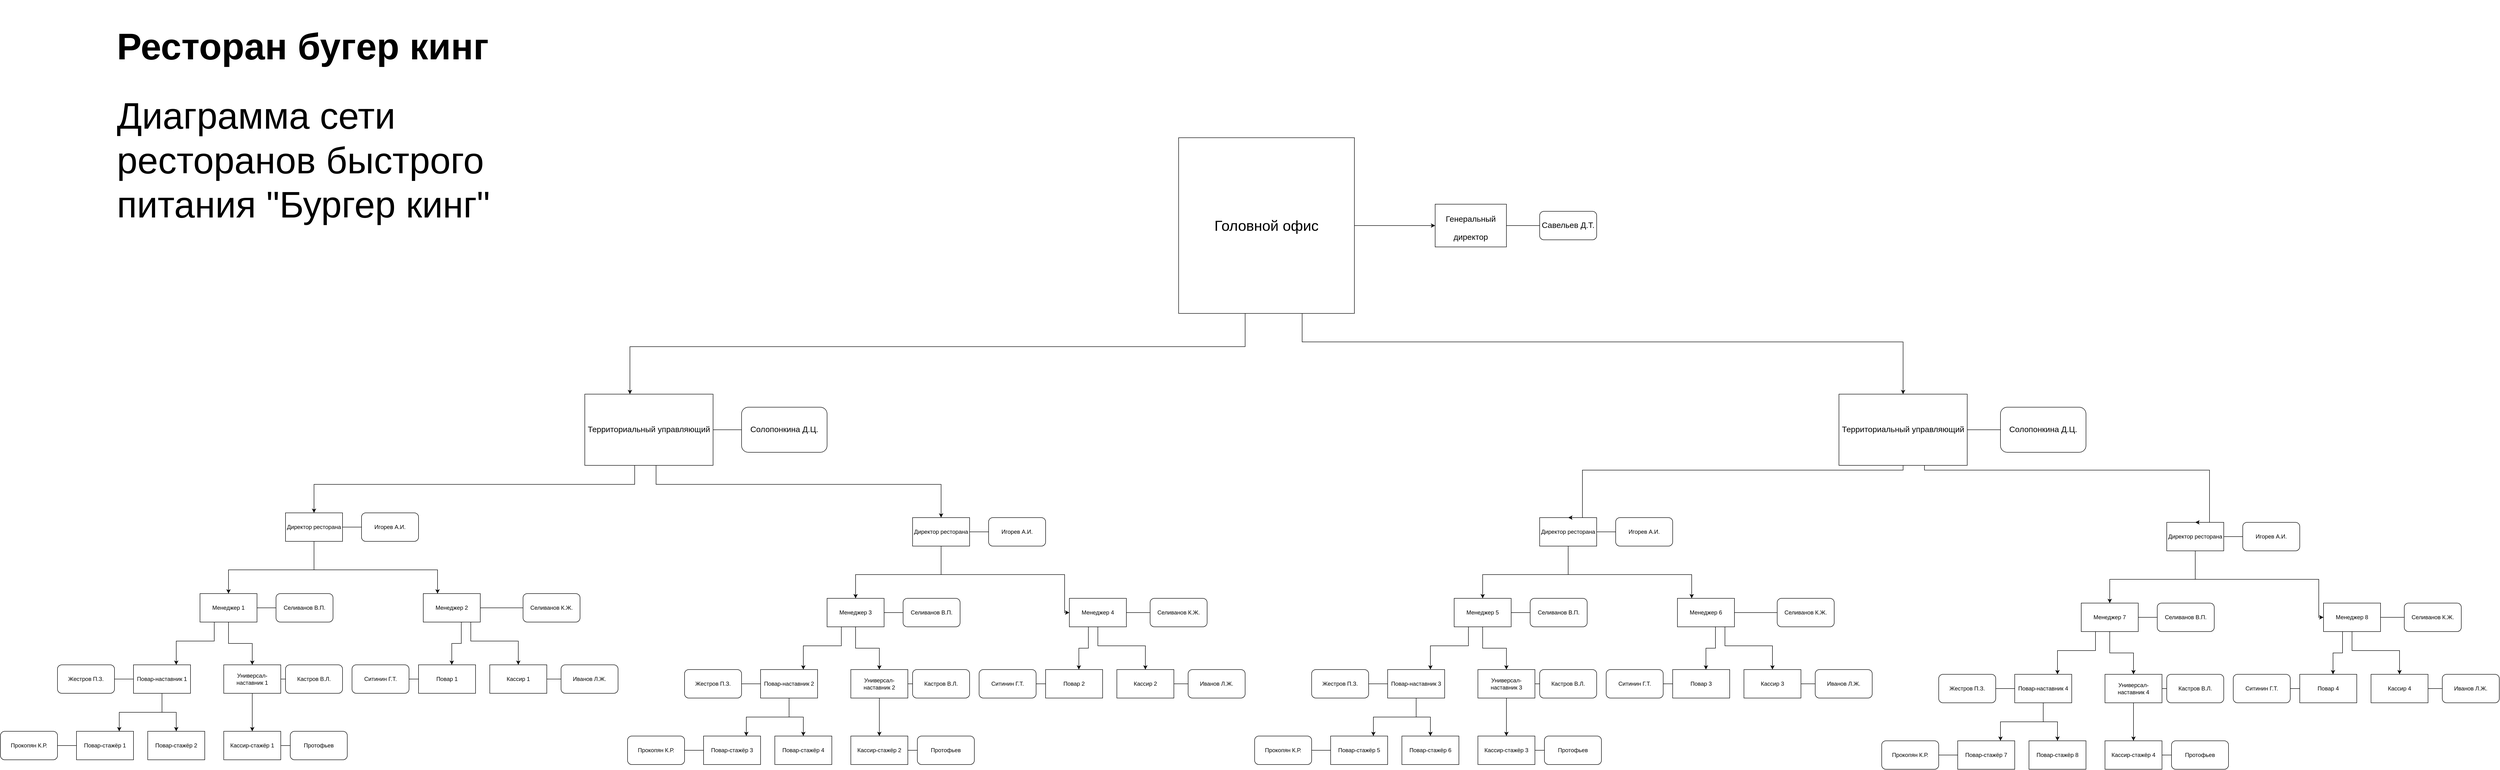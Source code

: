 <mxfile version="16.5.6" type="github">
  <diagram id="F4dxIzOf5Go_hWlhYlSE" name="Page-1">
    <mxGraphModel dx="5101" dy="3346" grid="1" gridSize="10" guides="1" tooltips="1" connect="1" arrows="1" fold="1" page="1" pageScale="1" pageWidth="827" pageHeight="1169" math="0" shadow="0">
      <root>
        <mxCell id="0" />
        <mxCell id="1" parent="0" />
        <mxCell id="lmHkhgjNpgNXsXYPBzXR-8" style="edgeStyle=orthogonalEdgeStyle;rounded=0;orthogonalLoop=1;jettySize=auto;html=1;" edge="1" parent="1" source="lmHkhgjNpgNXsXYPBzXR-1" target="lmHkhgjNpgNXsXYPBzXR-4">
          <mxGeometry relative="1" as="geometry">
            <Array as="points">
              <mxPoint x="510" y="370" />
              <mxPoint x="770" y="370" />
            </Array>
          </mxGeometry>
        </mxCell>
        <mxCell id="lmHkhgjNpgNXsXYPBzXR-9" style="edgeStyle=orthogonalEdgeStyle;rounded=0;orthogonalLoop=1;jettySize=auto;html=1;" edge="1" parent="1" source="lmHkhgjNpgNXsXYPBzXR-1" target="lmHkhgjNpgNXsXYPBzXR-3">
          <mxGeometry relative="1" as="geometry">
            <Array as="points">
              <mxPoint x="510" y="370" />
              <mxPoint x="330" y="370" />
            </Array>
          </mxGeometry>
        </mxCell>
        <mxCell id="lmHkhgjNpgNXsXYPBzXR-1" value="Директор ресторана" style="rounded=0;whiteSpace=wrap;html=1;" vertex="1" parent="1">
          <mxGeometry x="450" y="250" width="120" height="60" as="geometry" />
        </mxCell>
        <mxCell id="lmHkhgjNpgNXsXYPBzXR-20" style="edgeStyle=orthogonalEdgeStyle;rounded=0;orthogonalLoop=1;jettySize=auto;html=1;" edge="1" parent="1" source="lmHkhgjNpgNXsXYPBzXR-3" target="lmHkhgjNpgNXsXYPBzXR-12">
          <mxGeometry relative="1" as="geometry">
            <Array as="points">
              <mxPoint x="300" y="520" />
              <mxPoint x="220" y="520" />
            </Array>
          </mxGeometry>
        </mxCell>
        <mxCell id="lmHkhgjNpgNXsXYPBzXR-21" style="edgeStyle=orthogonalEdgeStyle;rounded=0;orthogonalLoop=1;jettySize=auto;html=1;" edge="1" parent="1" source="lmHkhgjNpgNXsXYPBzXR-3" target="lmHkhgjNpgNXsXYPBzXR-14">
          <mxGeometry relative="1" as="geometry" />
        </mxCell>
        <mxCell id="lmHkhgjNpgNXsXYPBzXR-3" value="Менеджер 1" style="rounded=0;whiteSpace=wrap;html=1;" vertex="1" parent="1">
          <mxGeometry x="270" y="420" width="120" height="60" as="geometry" />
        </mxCell>
        <mxCell id="lmHkhgjNpgNXsXYPBzXR-22" style="edgeStyle=orthogonalEdgeStyle;rounded=0;orthogonalLoop=1;jettySize=auto;html=1;" edge="1" parent="1" source="lmHkhgjNpgNXsXYPBzXR-4">
          <mxGeometry relative="1" as="geometry">
            <mxPoint x="800" y="570" as="targetPoint" />
            <Array as="points">
              <mxPoint x="820" y="525" />
              <mxPoint x="800" y="525" />
            </Array>
          </mxGeometry>
        </mxCell>
        <mxCell id="lmHkhgjNpgNXsXYPBzXR-23" style="edgeStyle=orthogonalEdgeStyle;rounded=0;orthogonalLoop=1;jettySize=auto;html=1;" edge="1" parent="1" source="lmHkhgjNpgNXsXYPBzXR-4" target="lmHkhgjNpgNXsXYPBzXR-16">
          <mxGeometry relative="1" as="geometry">
            <Array as="points">
              <mxPoint x="840" y="450" />
              <mxPoint x="840" y="520" />
              <mxPoint x="940" y="520" />
            </Array>
          </mxGeometry>
        </mxCell>
        <mxCell id="lmHkhgjNpgNXsXYPBzXR-4" value="Менеджер 2" style="rounded=0;whiteSpace=wrap;html=1;" vertex="1" parent="1">
          <mxGeometry x="740" y="420" width="120" height="60" as="geometry" />
        </mxCell>
        <mxCell id="lmHkhgjNpgNXsXYPBzXR-24" style="edgeStyle=orthogonalEdgeStyle;rounded=0;orthogonalLoop=1;jettySize=auto;html=1;" edge="1" parent="1" target="lmHkhgjNpgNXsXYPBzXR-17">
          <mxGeometry relative="1" as="geometry">
            <mxPoint x="840.067" y="500" as="sourcePoint" />
          </mxGeometry>
        </mxCell>
        <mxCell id="lmHkhgjNpgNXsXYPBzXR-25" style="edgeStyle=orthogonalEdgeStyle;rounded=0;orthogonalLoop=1;jettySize=auto;html=1;exitX=1.008;exitY=0.883;exitDx=0;exitDy=0;exitPerimeter=0;" edge="1" parent="1" target="lmHkhgjNpgNXsXYPBzXR-18">
          <mxGeometry relative="1" as="geometry">
            <mxPoint x="900.96" y="492.98" as="sourcePoint" />
          </mxGeometry>
        </mxCell>
        <mxCell id="lmHkhgjNpgNXsXYPBzXR-66" style="edgeStyle=orthogonalEdgeStyle;rounded=0;orthogonalLoop=1;jettySize=auto;html=1;" edge="1" parent="1" source="lmHkhgjNpgNXsXYPBzXR-12" target="lmHkhgjNpgNXsXYPBzXR-65">
          <mxGeometry relative="1" as="geometry" />
        </mxCell>
        <mxCell id="lmHkhgjNpgNXsXYPBzXR-67" style="edgeStyle=orthogonalEdgeStyle;rounded=0;orthogonalLoop=1;jettySize=auto;html=1;entryX=0.75;entryY=0;entryDx=0;entryDy=0;" edge="1" parent="1" source="lmHkhgjNpgNXsXYPBzXR-12" target="lmHkhgjNpgNXsXYPBzXR-64">
          <mxGeometry relative="1" as="geometry" />
        </mxCell>
        <mxCell id="lmHkhgjNpgNXsXYPBzXR-12" value="Повар-наставник 1" style="rounded=0;whiteSpace=wrap;html=1;" vertex="1" parent="1">
          <mxGeometry x="130" y="570" width="120" height="60" as="geometry" />
        </mxCell>
        <mxCell id="lmHkhgjNpgNXsXYPBzXR-13" value="&lt;h1 style=&quot;font-size: 78px&quot;&gt;&lt;font style=&quot;font-size: 78px&quot;&gt;Ресторан бугер кинг&lt;/font&gt;&lt;/h1&gt;&lt;h1 style=&quot;font-size: 78px&quot;&gt;&lt;span style=&quot;font-weight: 400&quot;&gt;&lt;font style=&quot;font-size: 78px&quot;&gt;Диаграмма сети ресторанов быстрого питания &quot;Бургер кинг&quot;&lt;/font&gt;&lt;/span&gt;&lt;/h1&gt;" style="text;html=1;strokeColor=none;fillColor=none;spacing=5;spacingTop=-20;whiteSpace=wrap;overflow=hidden;rounded=0;" vertex="1" parent="1">
          <mxGeometry x="90" y="-820" width="1010" height="530" as="geometry" />
        </mxCell>
        <mxCell id="lmHkhgjNpgNXsXYPBzXR-69" style="edgeStyle=orthogonalEdgeStyle;rounded=0;orthogonalLoop=1;jettySize=auto;html=1;entryX=0.5;entryY=0;entryDx=0;entryDy=0;" edge="1" parent="1" source="lmHkhgjNpgNXsXYPBzXR-14" target="lmHkhgjNpgNXsXYPBzXR-68">
          <mxGeometry relative="1" as="geometry" />
        </mxCell>
        <mxCell id="lmHkhgjNpgNXsXYPBzXR-14" value="Универсал-наставник 1" style="rounded=0;whiteSpace=wrap;html=1;" vertex="1" parent="1">
          <mxGeometry x="320" y="570" width="120" height="60" as="geometry" />
        </mxCell>
        <mxCell id="lmHkhgjNpgNXsXYPBzXR-15" value="Повар 1" style="rounded=0;whiteSpace=wrap;html=1;" vertex="1" parent="1">
          <mxGeometry x="730" y="570" width="120" height="60" as="geometry" />
        </mxCell>
        <mxCell id="lmHkhgjNpgNXsXYPBzXR-16" value="Кассир 1" style="rounded=0;whiteSpace=wrap;html=1;" vertex="1" parent="1">
          <mxGeometry x="880" y="570" width="120" height="60" as="geometry" />
        </mxCell>
        <mxCell id="lmHkhgjNpgNXsXYPBzXR-71" style="edgeStyle=orthogonalEdgeStyle;rounded=0;orthogonalLoop=1;jettySize=auto;html=1;entryX=0.5;entryY=0;entryDx=0;entryDy=0;" edge="1" parent="1" target="lmHkhgjNpgNXsXYPBzXR-70">
          <mxGeometry relative="1" as="geometry">
            <mxPoint x="880" y="650" as="sourcePoint" />
          </mxGeometry>
        </mxCell>
        <mxCell id="lmHkhgjNpgNXsXYPBzXR-73" style="edgeStyle=orthogonalEdgeStyle;rounded=0;orthogonalLoop=1;jettySize=auto;html=1;entryX=0.5;entryY=0;entryDx=0;entryDy=0;" edge="1" parent="1" target="lmHkhgjNpgNXsXYPBzXR-72">
          <mxGeometry relative="1" as="geometry">
            <mxPoint x="1030" y="650" as="sourcePoint" />
          </mxGeometry>
        </mxCell>
        <mxCell id="lmHkhgjNpgNXsXYPBzXR-64" value="Повар-стажёр 1" style="rounded=0;whiteSpace=wrap;html=1;" vertex="1" parent="1">
          <mxGeometry x="10" y="710" width="120" height="60" as="geometry" />
        </mxCell>
        <mxCell id="lmHkhgjNpgNXsXYPBzXR-65" value="Повар-стажёр 2" style="rounded=0;whiteSpace=wrap;html=1;" vertex="1" parent="1">
          <mxGeometry x="160" y="710" width="120" height="60" as="geometry" />
        </mxCell>
        <mxCell id="lmHkhgjNpgNXsXYPBzXR-68" value="Кассир-стажёр 1" style="rounded=0;whiteSpace=wrap;html=1;" vertex="1" parent="1">
          <mxGeometry x="320" y="710" width="120" height="60" as="geometry" />
        </mxCell>
        <mxCell id="lmHkhgjNpgNXsXYPBzXR-74" value="Селиванов В.П." style="rounded=1;whiteSpace=wrap;html=1;" vertex="1" parent="1">
          <mxGeometry x="430" y="420" width="120" height="60" as="geometry" />
        </mxCell>
        <mxCell id="lmHkhgjNpgNXsXYPBzXR-75" value="" style="endArrow=none;html=1;rounded=0;entryX=0;entryY=0.5;entryDx=0;entryDy=0;exitX=1;exitY=0.5;exitDx=0;exitDy=0;" edge="1" parent="1" source="lmHkhgjNpgNXsXYPBzXR-3" target="lmHkhgjNpgNXsXYPBzXR-74">
          <mxGeometry width="50" height="50" relative="1" as="geometry">
            <mxPoint x="490" y="470" as="sourcePoint" />
            <mxPoint x="540" y="420" as="targetPoint" />
          </mxGeometry>
        </mxCell>
        <mxCell id="lmHkhgjNpgNXsXYPBzXR-76" value="Игорев А.И." style="rounded=1;whiteSpace=wrap;html=1;" vertex="1" parent="1">
          <mxGeometry x="610" y="250" width="120" height="60" as="geometry" />
        </mxCell>
        <mxCell id="lmHkhgjNpgNXsXYPBzXR-77" value="" style="endArrow=none;html=1;rounded=0;entryX=0;entryY=0.5;entryDx=0;entryDy=0;exitX=1;exitY=0.5;exitDx=0;exitDy=0;" edge="1" parent="1" source="lmHkhgjNpgNXsXYPBzXR-79" target="lmHkhgjNpgNXsXYPBzXR-12">
          <mxGeometry width="50" height="50" relative="1" as="geometry">
            <mxPoint x="70" y="640" as="sourcePoint" />
            <mxPoint x="120" y="610" as="targetPoint" />
          </mxGeometry>
        </mxCell>
        <mxCell id="lmHkhgjNpgNXsXYPBzXR-78" value="" style="endArrow=none;html=1;rounded=0;entryX=0;entryY=0.5;entryDx=0;entryDy=0;exitX=1;exitY=0.5;exitDx=0;exitDy=0;" edge="1" parent="1" source="lmHkhgjNpgNXsXYPBzXR-1" target="lmHkhgjNpgNXsXYPBzXR-76">
          <mxGeometry width="50" height="50" relative="1" as="geometry">
            <mxPoint x="700" y="375" as="sourcePoint" />
            <mxPoint x="750" y="325" as="targetPoint" />
          </mxGeometry>
        </mxCell>
        <mxCell id="lmHkhgjNpgNXsXYPBzXR-79" value="Жестров П.З." style="rounded=1;whiteSpace=wrap;html=1;" vertex="1" parent="1">
          <mxGeometry x="-30" y="570" width="120" height="60" as="geometry" />
        </mxCell>
        <mxCell id="lmHkhgjNpgNXsXYPBzXR-80" value="Прокопян К.Р." style="rounded=1;whiteSpace=wrap;html=1;" vertex="1" parent="1">
          <mxGeometry x="-150" y="710" width="120" height="60" as="geometry" />
        </mxCell>
        <mxCell id="lmHkhgjNpgNXsXYPBzXR-82" value="" style="endArrow=none;html=1;rounded=0;entryX=0;entryY=0.5;entryDx=0;entryDy=0;exitX=1;exitY=0.5;exitDx=0;exitDy=0;" edge="1" parent="1" source="lmHkhgjNpgNXsXYPBzXR-80" target="lmHkhgjNpgNXsXYPBzXR-64">
          <mxGeometry width="50" height="50" relative="1" as="geometry">
            <mxPoint x="-30" y="760" as="sourcePoint" />
            <mxPoint x="20" y="710" as="targetPoint" />
          </mxGeometry>
        </mxCell>
        <mxCell id="lmHkhgjNpgNXsXYPBzXR-83" value="Селиванов К.Ж." style="rounded=1;whiteSpace=wrap;html=1;" vertex="1" parent="1">
          <mxGeometry x="950" y="420" width="120" height="60" as="geometry" />
        </mxCell>
        <mxCell id="lmHkhgjNpgNXsXYPBzXR-87" value="Кастров В.Л." style="rounded=1;whiteSpace=wrap;html=1;" vertex="1" parent="1">
          <mxGeometry x="450" y="570" width="120" height="60" as="geometry" />
        </mxCell>
        <mxCell id="lmHkhgjNpgNXsXYPBzXR-88" value="" style="endArrow=none;html=1;rounded=0;entryX=0;entryY=0.5;entryDx=0;entryDy=0;exitX=1;exitY=0.5;exitDx=0;exitDy=0;" edge="1" parent="1" source="lmHkhgjNpgNXsXYPBzXR-14" target="lmHkhgjNpgNXsXYPBzXR-87">
          <mxGeometry width="50" height="50" relative="1" as="geometry">
            <mxPoint x="410" y="680" as="sourcePoint" />
            <mxPoint x="460" y="630" as="targetPoint" />
          </mxGeometry>
        </mxCell>
        <mxCell id="lmHkhgjNpgNXsXYPBzXR-90" value="Протофьев" style="rounded=1;whiteSpace=wrap;html=1;" vertex="1" parent="1">
          <mxGeometry x="460" y="710" width="120" height="60" as="geometry" />
        </mxCell>
        <mxCell id="lmHkhgjNpgNXsXYPBzXR-91" value="" style="endArrow=none;html=1;rounded=0;exitX=1;exitY=0.5;exitDx=0;exitDy=0;" edge="1" parent="1" source="lmHkhgjNpgNXsXYPBzXR-68">
          <mxGeometry width="50" height="50" relative="1" as="geometry">
            <mxPoint x="423" y="770" as="sourcePoint" />
            <mxPoint x="460" y="740" as="targetPoint" />
          </mxGeometry>
        </mxCell>
        <mxCell id="lmHkhgjNpgNXsXYPBzXR-92" value="Иванов Л.Ж." style="rounded=1;whiteSpace=wrap;html=1;" vertex="1" parent="1">
          <mxGeometry x="1030" y="570" width="120" height="60" as="geometry" />
        </mxCell>
        <mxCell id="lmHkhgjNpgNXsXYPBzXR-93" value="" style="endArrow=none;html=1;rounded=0;entryX=0;entryY=0.5;entryDx=0;entryDy=0;exitX=1;exitY=0.5;exitDx=0;exitDy=0;" edge="1" parent="1" source="lmHkhgjNpgNXsXYPBzXR-16">
          <mxGeometry width="50" height="50" relative="1" as="geometry">
            <mxPoint x="980" y="640" as="sourcePoint" />
            <mxPoint x="1030" y="600" as="targetPoint" />
          </mxGeometry>
        </mxCell>
        <mxCell id="lmHkhgjNpgNXsXYPBzXR-94" value="Ситинин Г.Т." style="rounded=1;whiteSpace=wrap;html=1;" vertex="1" parent="1">
          <mxGeometry x="590" y="570" width="120" height="60" as="geometry" />
        </mxCell>
        <mxCell id="lmHkhgjNpgNXsXYPBzXR-95" value="" style="endArrow=none;html=1;rounded=0;entryX=0;entryY=0.5;entryDx=0;entryDy=0;exitX=1;exitY=0.5;exitDx=0;exitDy=0;" edge="1" parent="1" source="lmHkhgjNpgNXsXYPBzXR-94" target="lmHkhgjNpgNXsXYPBzXR-15">
          <mxGeometry width="50" height="50" relative="1" as="geometry">
            <mxPoint x="680" y="640" as="sourcePoint" />
            <mxPoint x="730" y="590" as="targetPoint" />
          </mxGeometry>
        </mxCell>
        <mxCell id="lmHkhgjNpgNXsXYPBzXR-96" value="" style="endArrow=none;html=1;rounded=0;entryX=0;entryY=0.5;entryDx=0;entryDy=0;exitX=1;exitY=0.5;exitDx=0;exitDy=0;" edge="1" parent="1" source="lmHkhgjNpgNXsXYPBzXR-4" target="lmHkhgjNpgNXsXYPBzXR-83">
          <mxGeometry width="50" height="50" relative="1" as="geometry">
            <mxPoint x="900" y="490" as="sourcePoint" />
            <mxPoint x="950" y="440" as="targetPoint" />
          </mxGeometry>
        </mxCell>
        <mxCell id="lmHkhgjNpgNXsXYPBzXR-97" style="edgeStyle=orthogonalEdgeStyle;rounded=0;orthogonalLoop=1;jettySize=auto;html=1;" edge="1" parent="1" source="lmHkhgjNpgNXsXYPBzXR-99" target="lmHkhgjNpgNXsXYPBzXR-105">
          <mxGeometry relative="1" as="geometry">
            <Array as="points">
              <mxPoint x="1830" y="380" />
              <mxPoint x="2090" y="380" />
            </Array>
          </mxGeometry>
        </mxCell>
        <mxCell id="lmHkhgjNpgNXsXYPBzXR-98" style="edgeStyle=orthogonalEdgeStyle;rounded=0;orthogonalLoop=1;jettySize=auto;html=1;" edge="1" parent="1" source="lmHkhgjNpgNXsXYPBzXR-99" target="lmHkhgjNpgNXsXYPBzXR-102">
          <mxGeometry relative="1" as="geometry">
            <Array as="points">
              <mxPoint x="1830" y="380" />
              <mxPoint x="1650" y="380" />
            </Array>
          </mxGeometry>
        </mxCell>
        <mxCell id="lmHkhgjNpgNXsXYPBzXR-99" value="Директор ресторана" style="rounded=0;whiteSpace=wrap;html=1;" vertex="1" parent="1">
          <mxGeometry x="1770" y="260" width="120" height="60" as="geometry" />
        </mxCell>
        <mxCell id="lmHkhgjNpgNXsXYPBzXR-100" style="edgeStyle=orthogonalEdgeStyle;rounded=0;orthogonalLoop=1;jettySize=auto;html=1;" edge="1" parent="1" source="lmHkhgjNpgNXsXYPBzXR-102" target="lmHkhgjNpgNXsXYPBzXR-108">
          <mxGeometry relative="1" as="geometry">
            <Array as="points">
              <mxPoint x="1620" y="530" />
              <mxPoint x="1540" y="530" />
            </Array>
          </mxGeometry>
        </mxCell>
        <mxCell id="lmHkhgjNpgNXsXYPBzXR-101" style="edgeStyle=orthogonalEdgeStyle;rounded=0;orthogonalLoop=1;jettySize=auto;html=1;" edge="1" parent="1" source="lmHkhgjNpgNXsXYPBzXR-102" target="lmHkhgjNpgNXsXYPBzXR-110">
          <mxGeometry relative="1" as="geometry" />
        </mxCell>
        <mxCell id="lmHkhgjNpgNXsXYPBzXR-102" value="Менеджер 3" style="rounded=0;whiteSpace=wrap;html=1;" vertex="1" parent="1">
          <mxGeometry x="1590" y="430" width="120" height="60" as="geometry" />
        </mxCell>
        <mxCell id="lmHkhgjNpgNXsXYPBzXR-103" style="edgeStyle=orthogonalEdgeStyle;rounded=0;orthogonalLoop=1;jettySize=auto;html=1;" edge="1" parent="1" source="lmHkhgjNpgNXsXYPBzXR-105">
          <mxGeometry relative="1" as="geometry">
            <mxPoint x="2120" y="580" as="targetPoint" />
            <Array as="points">
              <mxPoint x="2140" y="535" />
              <mxPoint x="2120" y="535" />
            </Array>
          </mxGeometry>
        </mxCell>
        <mxCell id="lmHkhgjNpgNXsXYPBzXR-104" style="edgeStyle=orthogonalEdgeStyle;rounded=0;orthogonalLoop=1;jettySize=auto;html=1;" edge="1" parent="1" source="lmHkhgjNpgNXsXYPBzXR-105" target="lmHkhgjNpgNXsXYPBzXR-112">
          <mxGeometry relative="1" as="geometry">
            <Array as="points">
              <mxPoint x="2160" y="460" />
              <mxPoint x="2160" y="530" />
              <mxPoint x="2260" y="530" />
            </Array>
          </mxGeometry>
        </mxCell>
        <mxCell id="lmHkhgjNpgNXsXYPBzXR-105" value="Менеджер 4" style="rounded=0;whiteSpace=wrap;html=1;" vertex="1" parent="1">
          <mxGeometry x="2100" y="430" width="120" height="60" as="geometry" />
        </mxCell>
        <mxCell id="lmHkhgjNpgNXsXYPBzXR-106" style="edgeStyle=orthogonalEdgeStyle;rounded=0;orthogonalLoop=1;jettySize=auto;html=1;" edge="1" parent="1" source="lmHkhgjNpgNXsXYPBzXR-108" target="lmHkhgjNpgNXsXYPBzXR-114">
          <mxGeometry relative="1" as="geometry" />
        </mxCell>
        <mxCell id="lmHkhgjNpgNXsXYPBzXR-107" style="edgeStyle=orthogonalEdgeStyle;rounded=0;orthogonalLoop=1;jettySize=auto;html=1;entryX=0.75;entryY=0;entryDx=0;entryDy=0;" edge="1" parent="1" source="lmHkhgjNpgNXsXYPBzXR-108" target="lmHkhgjNpgNXsXYPBzXR-113">
          <mxGeometry relative="1" as="geometry" />
        </mxCell>
        <mxCell id="lmHkhgjNpgNXsXYPBzXR-108" value="Повар-наставник 2" style="rounded=0;whiteSpace=wrap;html=1;" vertex="1" parent="1">
          <mxGeometry x="1450" y="580" width="120" height="60" as="geometry" />
        </mxCell>
        <mxCell id="lmHkhgjNpgNXsXYPBzXR-109" style="edgeStyle=orthogonalEdgeStyle;rounded=0;orthogonalLoop=1;jettySize=auto;html=1;entryX=0.5;entryY=0;entryDx=0;entryDy=0;" edge="1" parent="1" source="lmHkhgjNpgNXsXYPBzXR-110" target="lmHkhgjNpgNXsXYPBzXR-115">
          <mxGeometry relative="1" as="geometry" />
        </mxCell>
        <mxCell id="lmHkhgjNpgNXsXYPBzXR-110" value="Универсал-наставник 2" style="rounded=0;whiteSpace=wrap;html=1;" vertex="1" parent="1">
          <mxGeometry x="1640" y="580" width="120" height="60" as="geometry" />
        </mxCell>
        <mxCell id="lmHkhgjNpgNXsXYPBzXR-111" value="Повар 2" style="rounded=0;whiteSpace=wrap;html=1;" vertex="1" parent="1">
          <mxGeometry x="2050" y="580" width="120" height="60" as="geometry" />
        </mxCell>
        <mxCell id="lmHkhgjNpgNXsXYPBzXR-112" value="Кассир 2" style="rounded=0;whiteSpace=wrap;html=1;" vertex="1" parent="1">
          <mxGeometry x="2200" y="580" width="120" height="60" as="geometry" />
        </mxCell>
        <mxCell id="lmHkhgjNpgNXsXYPBzXR-113" value="Повар-стажёр 3" style="rounded=0;whiteSpace=wrap;html=1;" vertex="1" parent="1">
          <mxGeometry x="1330" y="720" width="120" height="60" as="geometry" />
        </mxCell>
        <mxCell id="lmHkhgjNpgNXsXYPBzXR-114" value="Повар-стажёр 4" style="rounded=0;whiteSpace=wrap;html=1;" vertex="1" parent="1">
          <mxGeometry x="1480" y="720" width="120" height="60" as="geometry" />
        </mxCell>
        <mxCell id="lmHkhgjNpgNXsXYPBzXR-115" value="Кассир-стажёр 2" style="rounded=0;whiteSpace=wrap;html=1;" vertex="1" parent="1">
          <mxGeometry x="1640" y="720" width="120" height="60" as="geometry" />
        </mxCell>
        <mxCell id="lmHkhgjNpgNXsXYPBzXR-116" value="Селиванов В.П." style="rounded=1;whiteSpace=wrap;html=1;" vertex="1" parent="1">
          <mxGeometry x="1750" y="430" width="120" height="60" as="geometry" />
        </mxCell>
        <mxCell id="lmHkhgjNpgNXsXYPBzXR-117" value="" style="endArrow=none;html=1;rounded=0;entryX=0;entryY=0.5;entryDx=0;entryDy=0;exitX=1;exitY=0.5;exitDx=0;exitDy=0;" edge="1" parent="1" source="lmHkhgjNpgNXsXYPBzXR-102" target="lmHkhgjNpgNXsXYPBzXR-116">
          <mxGeometry width="50" height="50" relative="1" as="geometry">
            <mxPoint x="1810" y="480" as="sourcePoint" />
            <mxPoint x="1860" y="430" as="targetPoint" />
          </mxGeometry>
        </mxCell>
        <mxCell id="lmHkhgjNpgNXsXYPBzXR-118" value="Игорев А.И." style="rounded=1;whiteSpace=wrap;html=1;" vertex="1" parent="1">
          <mxGeometry x="1930" y="260" width="120" height="60" as="geometry" />
        </mxCell>
        <mxCell id="lmHkhgjNpgNXsXYPBzXR-119" value="" style="endArrow=none;html=1;rounded=0;entryX=0;entryY=0.5;entryDx=0;entryDy=0;exitX=1;exitY=0.5;exitDx=0;exitDy=0;" edge="1" parent="1" source="lmHkhgjNpgNXsXYPBzXR-121" target="lmHkhgjNpgNXsXYPBzXR-108">
          <mxGeometry width="50" height="50" relative="1" as="geometry">
            <mxPoint x="1390" y="650" as="sourcePoint" />
            <mxPoint x="1440" y="620" as="targetPoint" />
          </mxGeometry>
        </mxCell>
        <mxCell id="lmHkhgjNpgNXsXYPBzXR-120" value="" style="endArrow=none;html=1;rounded=0;entryX=0;entryY=0.5;entryDx=0;entryDy=0;exitX=1;exitY=0.5;exitDx=0;exitDy=0;" edge="1" parent="1" source="lmHkhgjNpgNXsXYPBzXR-99" target="lmHkhgjNpgNXsXYPBzXR-118">
          <mxGeometry width="50" height="50" relative="1" as="geometry">
            <mxPoint x="2020" y="385" as="sourcePoint" />
            <mxPoint x="2070" y="335" as="targetPoint" />
          </mxGeometry>
        </mxCell>
        <mxCell id="lmHkhgjNpgNXsXYPBzXR-121" value="Жестров П.З." style="rounded=1;whiteSpace=wrap;html=1;" vertex="1" parent="1">
          <mxGeometry x="1290" y="580" width="120" height="60" as="geometry" />
        </mxCell>
        <mxCell id="lmHkhgjNpgNXsXYPBzXR-122" value="Прокопян К.Р." style="rounded=1;whiteSpace=wrap;html=1;" vertex="1" parent="1">
          <mxGeometry x="1170" y="720" width="120" height="60" as="geometry" />
        </mxCell>
        <mxCell id="lmHkhgjNpgNXsXYPBzXR-123" value="" style="endArrow=none;html=1;rounded=0;entryX=0;entryY=0.5;entryDx=0;entryDy=0;exitX=1;exitY=0.5;exitDx=0;exitDy=0;" edge="1" parent="1" source="lmHkhgjNpgNXsXYPBzXR-122" target="lmHkhgjNpgNXsXYPBzXR-113">
          <mxGeometry width="50" height="50" relative="1" as="geometry">
            <mxPoint x="1290" y="770" as="sourcePoint" />
            <mxPoint x="1340" y="720" as="targetPoint" />
          </mxGeometry>
        </mxCell>
        <mxCell id="lmHkhgjNpgNXsXYPBzXR-124" value="Селиванов К.Ж." style="rounded=1;whiteSpace=wrap;html=1;" vertex="1" parent="1">
          <mxGeometry x="2270" y="430" width="120" height="60" as="geometry" />
        </mxCell>
        <mxCell id="lmHkhgjNpgNXsXYPBzXR-125" value="Кастров В.Л." style="rounded=1;whiteSpace=wrap;html=1;" vertex="1" parent="1">
          <mxGeometry x="1770" y="580" width="120" height="60" as="geometry" />
        </mxCell>
        <mxCell id="lmHkhgjNpgNXsXYPBzXR-126" value="" style="endArrow=none;html=1;rounded=0;entryX=0;entryY=0.5;entryDx=0;entryDy=0;exitX=1;exitY=0.5;exitDx=0;exitDy=0;" edge="1" parent="1" source="lmHkhgjNpgNXsXYPBzXR-110" target="lmHkhgjNpgNXsXYPBzXR-125">
          <mxGeometry width="50" height="50" relative="1" as="geometry">
            <mxPoint x="1730" y="690" as="sourcePoint" />
            <mxPoint x="1780" y="640" as="targetPoint" />
          </mxGeometry>
        </mxCell>
        <mxCell id="lmHkhgjNpgNXsXYPBzXR-127" value="Протофьев" style="rounded=1;whiteSpace=wrap;html=1;" vertex="1" parent="1">
          <mxGeometry x="1780" y="720" width="120" height="60" as="geometry" />
        </mxCell>
        <mxCell id="lmHkhgjNpgNXsXYPBzXR-128" value="" style="endArrow=none;html=1;rounded=0;exitX=1;exitY=0.5;exitDx=0;exitDy=0;" edge="1" parent="1" source="lmHkhgjNpgNXsXYPBzXR-115">
          <mxGeometry width="50" height="50" relative="1" as="geometry">
            <mxPoint x="1743" y="780" as="sourcePoint" />
            <mxPoint x="1780" y="750" as="targetPoint" />
          </mxGeometry>
        </mxCell>
        <mxCell id="lmHkhgjNpgNXsXYPBzXR-129" value="Иванов Л.Ж." style="rounded=1;whiteSpace=wrap;html=1;" vertex="1" parent="1">
          <mxGeometry x="2350" y="580" width="120" height="60" as="geometry" />
        </mxCell>
        <mxCell id="lmHkhgjNpgNXsXYPBzXR-130" value="" style="endArrow=none;html=1;rounded=0;entryX=0;entryY=0.5;entryDx=0;entryDy=0;exitX=1;exitY=0.5;exitDx=0;exitDy=0;" edge="1" parent="1" source="lmHkhgjNpgNXsXYPBzXR-112">
          <mxGeometry width="50" height="50" relative="1" as="geometry">
            <mxPoint x="2300" y="650" as="sourcePoint" />
            <mxPoint x="2350" y="610" as="targetPoint" />
          </mxGeometry>
        </mxCell>
        <mxCell id="lmHkhgjNpgNXsXYPBzXR-131" value="Ситинин Г.Т." style="rounded=1;whiteSpace=wrap;html=1;" vertex="1" parent="1">
          <mxGeometry x="1910" y="580" width="120" height="60" as="geometry" />
        </mxCell>
        <mxCell id="lmHkhgjNpgNXsXYPBzXR-132" value="" style="endArrow=none;html=1;rounded=0;entryX=0;entryY=0.5;entryDx=0;entryDy=0;exitX=1;exitY=0.5;exitDx=0;exitDy=0;" edge="1" parent="1" source="lmHkhgjNpgNXsXYPBzXR-131" target="lmHkhgjNpgNXsXYPBzXR-111">
          <mxGeometry width="50" height="50" relative="1" as="geometry">
            <mxPoint x="2000" y="650" as="sourcePoint" />
            <mxPoint x="2050" y="600" as="targetPoint" />
          </mxGeometry>
        </mxCell>
        <mxCell id="lmHkhgjNpgNXsXYPBzXR-133" value="" style="endArrow=none;html=1;rounded=0;entryX=0;entryY=0.5;entryDx=0;entryDy=0;exitX=1;exitY=0.5;exitDx=0;exitDy=0;" edge="1" parent="1" source="lmHkhgjNpgNXsXYPBzXR-105" target="lmHkhgjNpgNXsXYPBzXR-124">
          <mxGeometry width="50" height="50" relative="1" as="geometry">
            <mxPoint x="2220" y="500" as="sourcePoint" />
            <mxPoint x="2270" y="450" as="targetPoint" />
          </mxGeometry>
        </mxCell>
        <mxCell id="lmHkhgjNpgNXsXYPBzXR-135" style="edgeStyle=orthogonalEdgeStyle;rounded=0;orthogonalLoop=1;jettySize=auto;html=1;entryX=0.5;entryY=0;entryDx=0;entryDy=0;" edge="1" parent="1" source="lmHkhgjNpgNXsXYPBzXR-134" target="lmHkhgjNpgNXsXYPBzXR-1">
          <mxGeometry relative="1" as="geometry">
            <Array as="points">
              <mxPoint x="1185" y="190" />
              <mxPoint x="510" y="190" />
            </Array>
          </mxGeometry>
        </mxCell>
        <mxCell id="lmHkhgjNpgNXsXYPBzXR-136" style="edgeStyle=orthogonalEdgeStyle;rounded=0;orthogonalLoop=1;jettySize=auto;html=1;entryX=0.5;entryY=0;entryDx=0;entryDy=0;" edge="1" parent="1" source="lmHkhgjNpgNXsXYPBzXR-134" target="lmHkhgjNpgNXsXYPBzXR-99">
          <mxGeometry relative="1" as="geometry">
            <Array as="points">
              <mxPoint x="1230" y="190" />
              <mxPoint x="1830" y="190" />
            </Array>
          </mxGeometry>
        </mxCell>
        <mxCell id="lmHkhgjNpgNXsXYPBzXR-134" value="&lt;font style=&quot;font-size: 17px&quot;&gt;Территориальный управляющий&lt;/font&gt;" style="rounded=0;whiteSpace=wrap;html=1;" vertex="1" parent="1">
          <mxGeometry x="1080" width="270" height="150" as="geometry" />
        </mxCell>
        <mxCell id="lmHkhgjNpgNXsXYPBzXR-137" value="Солопонкина Д.Ц." style="rounded=1;whiteSpace=wrap;html=1;fontSize=17;" vertex="1" parent="1">
          <mxGeometry x="1410" y="27.5" width="180" height="95" as="geometry" />
        </mxCell>
        <mxCell id="lmHkhgjNpgNXsXYPBzXR-138" value="" style="endArrow=none;html=1;rounded=0;fontSize=17;entryX=0;entryY=0.5;entryDx=0;entryDy=0;exitX=1;exitY=0.5;exitDx=0;exitDy=0;" edge="1" parent="1" source="lmHkhgjNpgNXsXYPBzXR-134" target="lmHkhgjNpgNXsXYPBzXR-137">
          <mxGeometry width="50" height="50" relative="1" as="geometry">
            <mxPoint x="1330" y="120" as="sourcePoint" />
            <mxPoint x="1380" y="70" as="targetPoint" />
          </mxGeometry>
        </mxCell>
        <mxCell id="lmHkhgjNpgNXsXYPBzXR-139" style="edgeStyle=orthogonalEdgeStyle;rounded=0;orthogonalLoop=1;jettySize=auto;html=1;" edge="1" parent="1" source="lmHkhgjNpgNXsXYPBzXR-141" target="lmHkhgjNpgNXsXYPBzXR-147">
          <mxGeometry relative="1" as="geometry">
            <Array as="points">
              <mxPoint x="3150" y="380" />
              <mxPoint x="3410" y="380" />
            </Array>
          </mxGeometry>
        </mxCell>
        <mxCell id="lmHkhgjNpgNXsXYPBzXR-140" style="edgeStyle=orthogonalEdgeStyle;rounded=0;orthogonalLoop=1;jettySize=auto;html=1;" edge="1" parent="1" source="lmHkhgjNpgNXsXYPBzXR-141" target="lmHkhgjNpgNXsXYPBzXR-144">
          <mxGeometry relative="1" as="geometry">
            <Array as="points">
              <mxPoint x="3150" y="380" />
              <mxPoint x="2970" y="380" />
            </Array>
          </mxGeometry>
        </mxCell>
        <mxCell id="lmHkhgjNpgNXsXYPBzXR-141" value="Директор ресторана" style="rounded=0;whiteSpace=wrap;html=1;" vertex="1" parent="1">
          <mxGeometry x="3090" y="260" width="120" height="60" as="geometry" />
        </mxCell>
        <mxCell id="lmHkhgjNpgNXsXYPBzXR-142" style="edgeStyle=orthogonalEdgeStyle;rounded=0;orthogonalLoop=1;jettySize=auto;html=1;" edge="1" parent="1" source="lmHkhgjNpgNXsXYPBzXR-144" target="lmHkhgjNpgNXsXYPBzXR-150">
          <mxGeometry relative="1" as="geometry">
            <Array as="points">
              <mxPoint x="2940" y="530" />
              <mxPoint x="2860" y="530" />
            </Array>
          </mxGeometry>
        </mxCell>
        <mxCell id="lmHkhgjNpgNXsXYPBzXR-143" style="edgeStyle=orthogonalEdgeStyle;rounded=0;orthogonalLoop=1;jettySize=auto;html=1;" edge="1" parent="1" source="lmHkhgjNpgNXsXYPBzXR-144" target="lmHkhgjNpgNXsXYPBzXR-152">
          <mxGeometry relative="1" as="geometry" />
        </mxCell>
        <mxCell id="lmHkhgjNpgNXsXYPBzXR-144" value="Менеджер 5" style="rounded=0;whiteSpace=wrap;html=1;" vertex="1" parent="1">
          <mxGeometry x="2910" y="430" width="120" height="60" as="geometry" />
        </mxCell>
        <mxCell id="lmHkhgjNpgNXsXYPBzXR-145" style="edgeStyle=orthogonalEdgeStyle;rounded=0;orthogonalLoop=1;jettySize=auto;html=1;" edge="1" parent="1" source="lmHkhgjNpgNXsXYPBzXR-147">
          <mxGeometry relative="1" as="geometry">
            <mxPoint x="3440.0" y="580" as="targetPoint" />
            <Array as="points">
              <mxPoint x="3460" y="535" />
              <mxPoint x="3440" y="535" />
            </Array>
          </mxGeometry>
        </mxCell>
        <mxCell id="lmHkhgjNpgNXsXYPBzXR-146" style="edgeStyle=orthogonalEdgeStyle;rounded=0;orthogonalLoop=1;jettySize=auto;html=1;" edge="1" parent="1" source="lmHkhgjNpgNXsXYPBzXR-147" target="lmHkhgjNpgNXsXYPBzXR-154">
          <mxGeometry relative="1" as="geometry">
            <Array as="points">
              <mxPoint x="3480" y="460" />
              <mxPoint x="3480" y="530" />
              <mxPoint x="3580" y="530" />
            </Array>
          </mxGeometry>
        </mxCell>
        <mxCell id="lmHkhgjNpgNXsXYPBzXR-147" value="Менеджер 6" style="rounded=0;whiteSpace=wrap;html=1;" vertex="1" parent="1">
          <mxGeometry x="3380" y="430" width="120" height="60" as="geometry" />
        </mxCell>
        <mxCell id="lmHkhgjNpgNXsXYPBzXR-148" style="edgeStyle=orthogonalEdgeStyle;rounded=0;orthogonalLoop=1;jettySize=auto;html=1;" edge="1" parent="1" source="lmHkhgjNpgNXsXYPBzXR-150" target="lmHkhgjNpgNXsXYPBzXR-156">
          <mxGeometry relative="1" as="geometry" />
        </mxCell>
        <mxCell id="lmHkhgjNpgNXsXYPBzXR-149" style="edgeStyle=orthogonalEdgeStyle;rounded=0;orthogonalLoop=1;jettySize=auto;html=1;entryX=0.75;entryY=0;entryDx=0;entryDy=0;" edge="1" parent="1" source="lmHkhgjNpgNXsXYPBzXR-150" target="lmHkhgjNpgNXsXYPBzXR-155">
          <mxGeometry relative="1" as="geometry" />
        </mxCell>
        <mxCell id="lmHkhgjNpgNXsXYPBzXR-150" value="Повар-наставник 3" style="rounded=0;whiteSpace=wrap;html=1;" vertex="1" parent="1">
          <mxGeometry x="2770" y="580" width="120" height="60" as="geometry" />
        </mxCell>
        <mxCell id="lmHkhgjNpgNXsXYPBzXR-151" style="edgeStyle=orthogonalEdgeStyle;rounded=0;orthogonalLoop=1;jettySize=auto;html=1;entryX=0.5;entryY=0;entryDx=0;entryDy=0;" edge="1" parent="1" source="lmHkhgjNpgNXsXYPBzXR-152" target="lmHkhgjNpgNXsXYPBzXR-157">
          <mxGeometry relative="1" as="geometry" />
        </mxCell>
        <mxCell id="lmHkhgjNpgNXsXYPBzXR-152" value="Универсал-наставник 3" style="rounded=0;whiteSpace=wrap;html=1;" vertex="1" parent="1">
          <mxGeometry x="2960" y="580" width="120" height="60" as="geometry" />
        </mxCell>
        <mxCell id="lmHkhgjNpgNXsXYPBzXR-153" value="Повар 3" style="rounded=0;whiteSpace=wrap;html=1;" vertex="1" parent="1">
          <mxGeometry x="3370" y="580" width="120" height="60" as="geometry" />
        </mxCell>
        <mxCell id="lmHkhgjNpgNXsXYPBzXR-154" value="Кассир 3" style="rounded=0;whiteSpace=wrap;html=1;" vertex="1" parent="1">
          <mxGeometry x="3520" y="580" width="120" height="60" as="geometry" />
        </mxCell>
        <mxCell id="lmHkhgjNpgNXsXYPBzXR-155" value="Повар-стажёр 5" style="rounded=0;whiteSpace=wrap;html=1;" vertex="1" parent="1">
          <mxGeometry x="2650" y="720" width="120" height="60" as="geometry" />
        </mxCell>
        <mxCell id="lmHkhgjNpgNXsXYPBzXR-156" value="Повар-стажёр 6" style="rounded=0;whiteSpace=wrap;html=1;" vertex="1" parent="1">
          <mxGeometry x="2800" y="720" width="120" height="60" as="geometry" />
        </mxCell>
        <mxCell id="lmHkhgjNpgNXsXYPBzXR-157" value="Кассир-стажёр 3" style="rounded=0;whiteSpace=wrap;html=1;" vertex="1" parent="1">
          <mxGeometry x="2960" y="720" width="120" height="60" as="geometry" />
        </mxCell>
        <mxCell id="lmHkhgjNpgNXsXYPBzXR-158" value="Селиванов В.П." style="rounded=1;whiteSpace=wrap;html=1;" vertex="1" parent="1">
          <mxGeometry x="3070" y="430" width="120" height="60" as="geometry" />
        </mxCell>
        <mxCell id="lmHkhgjNpgNXsXYPBzXR-159" value="" style="endArrow=none;html=1;rounded=0;entryX=0;entryY=0.5;entryDx=0;entryDy=0;exitX=1;exitY=0.5;exitDx=0;exitDy=0;" edge="1" parent="1" source="lmHkhgjNpgNXsXYPBzXR-144" target="lmHkhgjNpgNXsXYPBzXR-158">
          <mxGeometry width="50" height="50" relative="1" as="geometry">
            <mxPoint x="3130" y="480" as="sourcePoint" />
            <mxPoint x="3180" y="430" as="targetPoint" />
          </mxGeometry>
        </mxCell>
        <mxCell id="lmHkhgjNpgNXsXYPBzXR-160" value="Игорев А.И." style="rounded=1;whiteSpace=wrap;html=1;" vertex="1" parent="1">
          <mxGeometry x="3250" y="260" width="120" height="60" as="geometry" />
        </mxCell>
        <mxCell id="lmHkhgjNpgNXsXYPBzXR-161" value="" style="endArrow=none;html=1;rounded=0;entryX=0;entryY=0.5;entryDx=0;entryDy=0;exitX=1;exitY=0.5;exitDx=0;exitDy=0;" edge="1" parent="1" source="lmHkhgjNpgNXsXYPBzXR-163" target="lmHkhgjNpgNXsXYPBzXR-150">
          <mxGeometry width="50" height="50" relative="1" as="geometry">
            <mxPoint x="2710" y="650" as="sourcePoint" />
            <mxPoint x="2760" y="620" as="targetPoint" />
          </mxGeometry>
        </mxCell>
        <mxCell id="lmHkhgjNpgNXsXYPBzXR-162" value="" style="endArrow=none;html=1;rounded=0;entryX=0;entryY=0.5;entryDx=0;entryDy=0;exitX=1;exitY=0.5;exitDx=0;exitDy=0;" edge="1" parent="1" source="lmHkhgjNpgNXsXYPBzXR-141" target="lmHkhgjNpgNXsXYPBzXR-160">
          <mxGeometry width="50" height="50" relative="1" as="geometry">
            <mxPoint x="3340" y="385" as="sourcePoint" />
            <mxPoint x="3390" y="335" as="targetPoint" />
          </mxGeometry>
        </mxCell>
        <mxCell id="lmHkhgjNpgNXsXYPBzXR-163" value="Жестров П.З." style="rounded=1;whiteSpace=wrap;html=1;" vertex="1" parent="1">
          <mxGeometry x="2610" y="580" width="120" height="60" as="geometry" />
        </mxCell>
        <mxCell id="lmHkhgjNpgNXsXYPBzXR-164" value="Прокопян К.Р." style="rounded=1;whiteSpace=wrap;html=1;" vertex="1" parent="1">
          <mxGeometry x="2490" y="720" width="120" height="60" as="geometry" />
        </mxCell>
        <mxCell id="lmHkhgjNpgNXsXYPBzXR-165" value="" style="endArrow=none;html=1;rounded=0;entryX=0;entryY=0.5;entryDx=0;entryDy=0;exitX=1;exitY=0.5;exitDx=0;exitDy=0;" edge="1" parent="1" source="lmHkhgjNpgNXsXYPBzXR-164" target="lmHkhgjNpgNXsXYPBzXR-155">
          <mxGeometry width="50" height="50" relative="1" as="geometry">
            <mxPoint x="2610" y="770" as="sourcePoint" />
            <mxPoint x="2660" y="720" as="targetPoint" />
          </mxGeometry>
        </mxCell>
        <mxCell id="lmHkhgjNpgNXsXYPBzXR-166" value="Селиванов К.Ж." style="rounded=1;whiteSpace=wrap;html=1;" vertex="1" parent="1">
          <mxGeometry x="3590" y="430" width="120" height="60" as="geometry" />
        </mxCell>
        <mxCell id="lmHkhgjNpgNXsXYPBzXR-167" value="Кастров В.Л." style="rounded=1;whiteSpace=wrap;html=1;" vertex="1" parent="1">
          <mxGeometry x="3090" y="580" width="120" height="60" as="geometry" />
        </mxCell>
        <mxCell id="lmHkhgjNpgNXsXYPBzXR-168" value="" style="endArrow=none;html=1;rounded=0;entryX=0;entryY=0.5;entryDx=0;entryDy=0;exitX=1;exitY=0.5;exitDx=0;exitDy=0;" edge="1" parent="1" source="lmHkhgjNpgNXsXYPBzXR-152" target="lmHkhgjNpgNXsXYPBzXR-167">
          <mxGeometry width="50" height="50" relative="1" as="geometry">
            <mxPoint x="3050" y="690" as="sourcePoint" />
            <mxPoint x="3100" y="640" as="targetPoint" />
          </mxGeometry>
        </mxCell>
        <mxCell id="lmHkhgjNpgNXsXYPBzXR-169" value="Протофьев" style="rounded=1;whiteSpace=wrap;html=1;" vertex="1" parent="1">
          <mxGeometry x="3100" y="720" width="120" height="60" as="geometry" />
        </mxCell>
        <mxCell id="lmHkhgjNpgNXsXYPBzXR-170" value="" style="endArrow=none;html=1;rounded=0;exitX=1;exitY=0.5;exitDx=0;exitDy=0;" edge="1" parent="1" source="lmHkhgjNpgNXsXYPBzXR-157">
          <mxGeometry width="50" height="50" relative="1" as="geometry">
            <mxPoint x="3063" y="780" as="sourcePoint" />
            <mxPoint x="3100.0" y="750" as="targetPoint" />
          </mxGeometry>
        </mxCell>
        <mxCell id="lmHkhgjNpgNXsXYPBzXR-171" value="Иванов Л.Ж." style="rounded=1;whiteSpace=wrap;html=1;" vertex="1" parent="1">
          <mxGeometry x="3670" y="580" width="120" height="60" as="geometry" />
        </mxCell>
        <mxCell id="lmHkhgjNpgNXsXYPBzXR-172" value="" style="endArrow=none;html=1;rounded=0;entryX=0;entryY=0.5;entryDx=0;entryDy=0;exitX=1;exitY=0.5;exitDx=0;exitDy=0;" edge="1" parent="1" source="lmHkhgjNpgNXsXYPBzXR-154">
          <mxGeometry width="50" height="50" relative="1" as="geometry">
            <mxPoint x="3620" y="650" as="sourcePoint" />
            <mxPoint x="3670.0" y="610" as="targetPoint" />
          </mxGeometry>
        </mxCell>
        <mxCell id="lmHkhgjNpgNXsXYPBzXR-173" value="Ситинин Г.Т." style="rounded=1;whiteSpace=wrap;html=1;" vertex="1" parent="1">
          <mxGeometry x="3230" y="580" width="120" height="60" as="geometry" />
        </mxCell>
        <mxCell id="lmHkhgjNpgNXsXYPBzXR-174" value="" style="endArrow=none;html=1;rounded=0;entryX=0;entryY=0.5;entryDx=0;entryDy=0;exitX=1;exitY=0.5;exitDx=0;exitDy=0;" edge="1" parent="1" source="lmHkhgjNpgNXsXYPBzXR-173" target="lmHkhgjNpgNXsXYPBzXR-153">
          <mxGeometry width="50" height="50" relative="1" as="geometry">
            <mxPoint x="3320" y="650" as="sourcePoint" />
            <mxPoint x="3370" y="600" as="targetPoint" />
          </mxGeometry>
        </mxCell>
        <mxCell id="lmHkhgjNpgNXsXYPBzXR-175" value="" style="endArrow=none;html=1;rounded=0;entryX=0;entryY=0.5;entryDx=0;entryDy=0;exitX=1;exitY=0.5;exitDx=0;exitDy=0;" edge="1" parent="1" source="lmHkhgjNpgNXsXYPBzXR-147" target="lmHkhgjNpgNXsXYPBzXR-166">
          <mxGeometry width="50" height="50" relative="1" as="geometry">
            <mxPoint x="3540" y="500" as="sourcePoint" />
            <mxPoint x="3590" y="450" as="targetPoint" />
          </mxGeometry>
        </mxCell>
        <mxCell id="lmHkhgjNpgNXsXYPBzXR-176" style="edgeStyle=orthogonalEdgeStyle;rounded=0;orthogonalLoop=1;jettySize=auto;html=1;" edge="1" parent="1" source="lmHkhgjNpgNXsXYPBzXR-178" target="lmHkhgjNpgNXsXYPBzXR-184">
          <mxGeometry relative="1" as="geometry">
            <Array as="points">
              <mxPoint x="4470" y="390" />
              <mxPoint x="4730" y="390" />
            </Array>
          </mxGeometry>
        </mxCell>
        <mxCell id="lmHkhgjNpgNXsXYPBzXR-177" style="edgeStyle=orthogonalEdgeStyle;rounded=0;orthogonalLoop=1;jettySize=auto;html=1;" edge="1" parent="1" source="lmHkhgjNpgNXsXYPBzXR-178" target="lmHkhgjNpgNXsXYPBzXR-181">
          <mxGeometry relative="1" as="geometry">
            <Array as="points">
              <mxPoint x="4470" y="390" />
              <mxPoint x="4290" y="390" />
            </Array>
          </mxGeometry>
        </mxCell>
        <mxCell id="lmHkhgjNpgNXsXYPBzXR-178" value="Директор ресторана" style="rounded=0;whiteSpace=wrap;html=1;" vertex="1" parent="1">
          <mxGeometry x="4410" y="270" width="120" height="60" as="geometry" />
        </mxCell>
        <mxCell id="lmHkhgjNpgNXsXYPBzXR-179" style="edgeStyle=orthogonalEdgeStyle;rounded=0;orthogonalLoop=1;jettySize=auto;html=1;" edge="1" parent="1" source="lmHkhgjNpgNXsXYPBzXR-181" target="lmHkhgjNpgNXsXYPBzXR-187">
          <mxGeometry relative="1" as="geometry">
            <Array as="points">
              <mxPoint x="4260" y="540" />
              <mxPoint x="4180" y="540" />
            </Array>
          </mxGeometry>
        </mxCell>
        <mxCell id="lmHkhgjNpgNXsXYPBzXR-180" style="edgeStyle=orthogonalEdgeStyle;rounded=0;orthogonalLoop=1;jettySize=auto;html=1;" edge="1" parent="1" source="lmHkhgjNpgNXsXYPBzXR-181" target="lmHkhgjNpgNXsXYPBzXR-189">
          <mxGeometry relative="1" as="geometry" />
        </mxCell>
        <mxCell id="lmHkhgjNpgNXsXYPBzXR-181" value="Менеджер 7" style="rounded=0;whiteSpace=wrap;html=1;" vertex="1" parent="1">
          <mxGeometry x="4230" y="440" width="120" height="60" as="geometry" />
        </mxCell>
        <mxCell id="lmHkhgjNpgNXsXYPBzXR-182" style="edgeStyle=orthogonalEdgeStyle;rounded=0;orthogonalLoop=1;jettySize=auto;html=1;" edge="1" parent="1" source="lmHkhgjNpgNXsXYPBzXR-184">
          <mxGeometry relative="1" as="geometry">
            <mxPoint x="4760" y="590" as="targetPoint" />
            <Array as="points">
              <mxPoint x="4780" y="545" />
              <mxPoint x="4760" y="545" />
            </Array>
          </mxGeometry>
        </mxCell>
        <mxCell id="lmHkhgjNpgNXsXYPBzXR-183" style="edgeStyle=orthogonalEdgeStyle;rounded=0;orthogonalLoop=1;jettySize=auto;html=1;" edge="1" parent="1" source="lmHkhgjNpgNXsXYPBzXR-184" target="lmHkhgjNpgNXsXYPBzXR-191">
          <mxGeometry relative="1" as="geometry">
            <Array as="points">
              <mxPoint x="4800" y="470" />
              <mxPoint x="4800" y="540" />
              <mxPoint x="4900" y="540" />
            </Array>
          </mxGeometry>
        </mxCell>
        <mxCell id="lmHkhgjNpgNXsXYPBzXR-184" value="Менеджер 8" style="rounded=0;whiteSpace=wrap;html=1;" vertex="1" parent="1">
          <mxGeometry x="4740" y="440" width="120" height="60" as="geometry" />
        </mxCell>
        <mxCell id="lmHkhgjNpgNXsXYPBzXR-185" style="edgeStyle=orthogonalEdgeStyle;rounded=0;orthogonalLoop=1;jettySize=auto;html=1;" edge="1" parent="1" source="lmHkhgjNpgNXsXYPBzXR-187" target="lmHkhgjNpgNXsXYPBzXR-193">
          <mxGeometry relative="1" as="geometry" />
        </mxCell>
        <mxCell id="lmHkhgjNpgNXsXYPBzXR-186" style="edgeStyle=orthogonalEdgeStyle;rounded=0;orthogonalLoop=1;jettySize=auto;html=1;entryX=0.75;entryY=0;entryDx=0;entryDy=0;" edge="1" parent="1" source="lmHkhgjNpgNXsXYPBzXR-187" target="lmHkhgjNpgNXsXYPBzXR-192">
          <mxGeometry relative="1" as="geometry" />
        </mxCell>
        <mxCell id="lmHkhgjNpgNXsXYPBzXR-187" value="Повар-наставник 4" style="rounded=0;whiteSpace=wrap;html=1;" vertex="1" parent="1">
          <mxGeometry x="4090" y="590" width="120" height="60" as="geometry" />
        </mxCell>
        <mxCell id="lmHkhgjNpgNXsXYPBzXR-188" style="edgeStyle=orthogonalEdgeStyle;rounded=0;orthogonalLoop=1;jettySize=auto;html=1;entryX=0.5;entryY=0;entryDx=0;entryDy=0;" edge="1" parent="1" source="lmHkhgjNpgNXsXYPBzXR-189" target="lmHkhgjNpgNXsXYPBzXR-194">
          <mxGeometry relative="1" as="geometry" />
        </mxCell>
        <mxCell id="lmHkhgjNpgNXsXYPBzXR-189" value="Универсал-наставник 4" style="rounded=0;whiteSpace=wrap;html=1;" vertex="1" parent="1">
          <mxGeometry x="4280" y="590" width="120" height="60" as="geometry" />
        </mxCell>
        <mxCell id="lmHkhgjNpgNXsXYPBzXR-190" value="Повар 4" style="rounded=0;whiteSpace=wrap;html=1;" vertex="1" parent="1">
          <mxGeometry x="4690" y="590" width="120" height="60" as="geometry" />
        </mxCell>
        <mxCell id="lmHkhgjNpgNXsXYPBzXR-191" value="Кассир 4" style="rounded=0;whiteSpace=wrap;html=1;" vertex="1" parent="1">
          <mxGeometry x="4840" y="590" width="120" height="60" as="geometry" />
        </mxCell>
        <mxCell id="lmHkhgjNpgNXsXYPBzXR-192" value="Повар-стажёр 7" style="rounded=0;whiteSpace=wrap;html=1;" vertex="1" parent="1">
          <mxGeometry x="3970" y="730" width="120" height="60" as="geometry" />
        </mxCell>
        <mxCell id="lmHkhgjNpgNXsXYPBzXR-193" value="Повар-стажёр 8" style="rounded=0;whiteSpace=wrap;html=1;" vertex="1" parent="1">
          <mxGeometry x="4120" y="730" width="120" height="60" as="geometry" />
        </mxCell>
        <mxCell id="lmHkhgjNpgNXsXYPBzXR-194" value="Кассир-стажёр 4" style="rounded=0;whiteSpace=wrap;html=1;" vertex="1" parent="1">
          <mxGeometry x="4280" y="730" width="120" height="60" as="geometry" />
        </mxCell>
        <mxCell id="lmHkhgjNpgNXsXYPBzXR-195" value="Селиванов В.П." style="rounded=1;whiteSpace=wrap;html=1;" vertex="1" parent="1">
          <mxGeometry x="4390" y="440" width="120" height="60" as="geometry" />
        </mxCell>
        <mxCell id="lmHkhgjNpgNXsXYPBzXR-196" value="" style="endArrow=none;html=1;rounded=0;entryX=0;entryY=0.5;entryDx=0;entryDy=0;exitX=1;exitY=0.5;exitDx=0;exitDy=0;" edge="1" parent="1" source="lmHkhgjNpgNXsXYPBzXR-181" target="lmHkhgjNpgNXsXYPBzXR-195">
          <mxGeometry width="50" height="50" relative="1" as="geometry">
            <mxPoint x="4450" y="490" as="sourcePoint" />
            <mxPoint x="4500" y="440" as="targetPoint" />
          </mxGeometry>
        </mxCell>
        <mxCell id="lmHkhgjNpgNXsXYPBzXR-197" value="Игорев А.И." style="rounded=1;whiteSpace=wrap;html=1;" vertex="1" parent="1">
          <mxGeometry x="4570" y="270" width="120" height="60" as="geometry" />
        </mxCell>
        <mxCell id="lmHkhgjNpgNXsXYPBzXR-198" value="" style="endArrow=none;html=1;rounded=0;entryX=0;entryY=0.5;entryDx=0;entryDy=0;exitX=1;exitY=0.5;exitDx=0;exitDy=0;" edge="1" parent="1" source="lmHkhgjNpgNXsXYPBzXR-200" target="lmHkhgjNpgNXsXYPBzXR-187">
          <mxGeometry width="50" height="50" relative="1" as="geometry">
            <mxPoint x="4030" y="660" as="sourcePoint" />
            <mxPoint x="4080" y="630" as="targetPoint" />
          </mxGeometry>
        </mxCell>
        <mxCell id="lmHkhgjNpgNXsXYPBzXR-199" value="" style="endArrow=none;html=1;rounded=0;entryX=0;entryY=0.5;entryDx=0;entryDy=0;exitX=1;exitY=0.5;exitDx=0;exitDy=0;" edge="1" parent="1" source="lmHkhgjNpgNXsXYPBzXR-178" target="lmHkhgjNpgNXsXYPBzXR-197">
          <mxGeometry width="50" height="50" relative="1" as="geometry">
            <mxPoint x="4660" y="395" as="sourcePoint" />
            <mxPoint x="4710" y="345" as="targetPoint" />
          </mxGeometry>
        </mxCell>
        <mxCell id="lmHkhgjNpgNXsXYPBzXR-200" value="Жестров П.З." style="rounded=1;whiteSpace=wrap;html=1;" vertex="1" parent="1">
          <mxGeometry x="3930" y="590" width="120" height="60" as="geometry" />
        </mxCell>
        <mxCell id="lmHkhgjNpgNXsXYPBzXR-201" value="Прокопян К.Р." style="rounded=1;whiteSpace=wrap;html=1;" vertex="1" parent="1">
          <mxGeometry x="3810" y="730" width="120" height="60" as="geometry" />
        </mxCell>
        <mxCell id="lmHkhgjNpgNXsXYPBzXR-202" value="" style="endArrow=none;html=1;rounded=0;entryX=0;entryY=0.5;entryDx=0;entryDy=0;exitX=1;exitY=0.5;exitDx=0;exitDy=0;" edge="1" parent="1" source="lmHkhgjNpgNXsXYPBzXR-201" target="lmHkhgjNpgNXsXYPBzXR-192">
          <mxGeometry width="50" height="50" relative="1" as="geometry">
            <mxPoint x="3930" y="780" as="sourcePoint" />
            <mxPoint x="3980" y="730" as="targetPoint" />
          </mxGeometry>
        </mxCell>
        <mxCell id="lmHkhgjNpgNXsXYPBzXR-203" value="Селиванов К.Ж." style="rounded=1;whiteSpace=wrap;html=1;" vertex="1" parent="1">
          <mxGeometry x="4910" y="440" width="120" height="60" as="geometry" />
        </mxCell>
        <mxCell id="lmHkhgjNpgNXsXYPBzXR-204" value="Кастров В.Л." style="rounded=1;whiteSpace=wrap;html=1;" vertex="1" parent="1">
          <mxGeometry x="4410" y="590" width="120" height="60" as="geometry" />
        </mxCell>
        <mxCell id="lmHkhgjNpgNXsXYPBzXR-205" value="" style="endArrow=none;html=1;rounded=0;entryX=0;entryY=0.5;entryDx=0;entryDy=0;exitX=1;exitY=0.5;exitDx=0;exitDy=0;" edge="1" parent="1" source="lmHkhgjNpgNXsXYPBzXR-189" target="lmHkhgjNpgNXsXYPBzXR-204">
          <mxGeometry width="50" height="50" relative="1" as="geometry">
            <mxPoint x="4370" y="700" as="sourcePoint" />
            <mxPoint x="4420" y="650" as="targetPoint" />
          </mxGeometry>
        </mxCell>
        <mxCell id="lmHkhgjNpgNXsXYPBzXR-206" value="Протофьев" style="rounded=1;whiteSpace=wrap;html=1;" vertex="1" parent="1">
          <mxGeometry x="4420" y="730" width="120" height="60" as="geometry" />
        </mxCell>
        <mxCell id="lmHkhgjNpgNXsXYPBzXR-207" value="" style="endArrow=none;html=1;rounded=0;exitX=1;exitY=0.5;exitDx=0;exitDy=0;" edge="1" parent="1" source="lmHkhgjNpgNXsXYPBzXR-194">
          <mxGeometry width="50" height="50" relative="1" as="geometry">
            <mxPoint x="4383" y="790" as="sourcePoint" />
            <mxPoint x="4420.0" y="760" as="targetPoint" />
          </mxGeometry>
        </mxCell>
        <mxCell id="lmHkhgjNpgNXsXYPBzXR-208" value="Иванов Л.Ж." style="rounded=1;whiteSpace=wrap;html=1;" vertex="1" parent="1">
          <mxGeometry x="4990" y="590" width="120" height="60" as="geometry" />
        </mxCell>
        <mxCell id="lmHkhgjNpgNXsXYPBzXR-209" value="" style="endArrow=none;html=1;rounded=0;entryX=0;entryY=0.5;entryDx=0;entryDy=0;exitX=1;exitY=0.5;exitDx=0;exitDy=0;" edge="1" parent="1" source="lmHkhgjNpgNXsXYPBzXR-191">
          <mxGeometry width="50" height="50" relative="1" as="geometry">
            <mxPoint x="4940" y="660" as="sourcePoint" />
            <mxPoint x="4990" y="620" as="targetPoint" />
          </mxGeometry>
        </mxCell>
        <mxCell id="lmHkhgjNpgNXsXYPBzXR-210" value="Ситинин Г.Т." style="rounded=1;whiteSpace=wrap;html=1;" vertex="1" parent="1">
          <mxGeometry x="4550" y="590" width="120" height="60" as="geometry" />
        </mxCell>
        <mxCell id="lmHkhgjNpgNXsXYPBzXR-211" value="" style="endArrow=none;html=1;rounded=0;entryX=0;entryY=0.5;entryDx=0;entryDy=0;exitX=1;exitY=0.5;exitDx=0;exitDy=0;" edge="1" parent="1" source="lmHkhgjNpgNXsXYPBzXR-210" target="lmHkhgjNpgNXsXYPBzXR-190">
          <mxGeometry width="50" height="50" relative="1" as="geometry">
            <mxPoint x="4640" y="660" as="sourcePoint" />
            <mxPoint x="4690" y="610" as="targetPoint" />
          </mxGeometry>
        </mxCell>
        <mxCell id="lmHkhgjNpgNXsXYPBzXR-212" value="" style="endArrow=none;html=1;rounded=0;entryX=0;entryY=0.5;entryDx=0;entryDy=0;exitX=1;exitY=0.5;exitDx=0;exitDy=0;" edge="1" parent="1" source="lmHkhgjNpgNXsXYPBzXR-184" target="lmHkhgjNpgNXsXYPBzXR-203">
          <mxGeometry width="50" height="50" relative="1" as="geometry">
            <mxPoint x="4860" y="510" as="sourcePoint" />
            <mxPoint x="4910" y="460" as="targetPoint" />
          </mxGeometry>
        </mxCell>
        <mxCell id="lmHkhgjNpgNXsXYPBzXR-213" style="edgeStyle=orthogonalEdgeStyle;rounded=0;orthogonalLoop=1;jettySize=auto;html=1;entryX=0.5;entryY=0;entryDx=0;entryDy=0;" edge="1" parent="1" source="lmHkhgjNpgNXsXYPBzXR-215" target="lmHkhgjNpgNXsXYPBzXR-141">
          <mxGeometry relative="1" as="geometry">
            <Array as="points">
              <mxPoint x="3855" y="160" />
              <mxPoint x="3180" y="160" />
            </Array>
          </mxGeometry>
        </mxCell>
        <mxCell id="lmHkhgjNpgNXsXYPBzXR-214" style="edgeStyle=orthogonalEdgeStyle;rounded=0;orthogonalLoop=1;jettySize=auto;html=1;entryX=0.5;entryY=0;entryDx=0;entryDy=0;" edge="1" parent="1" source="lmHkhgjNpgNXsXYPBzXR-215" target="lmHkhgjNpgNXsXYPBzXR-178">
          <mxGeometry relative="1" as="geometry">
            <Array as="points">
              <mxPoint x="3900" y="160" />
              <mxPoint x="4500" y="160" />
            </Array>
          </mxGeometry>
        </mxCell>
        <mxCell id="lmHkhgjNpgNXsXYPBzXR-215" value="&lt;font style=&quot;font-size: 17px&quot;&gt;Территориальный управляющий&lt;/font&gt;" style="rounded=0;whiteSpace=wrap;html=1;" vertex="1" parent="1">
          <mxGeometry x="3720" width="270" height="150" as="geometry" />
        </mxCell>
        <mxCell id="lmHkhgjNpgNXsXYPBzXR-216" value="Солопонкина Д.Ц." style="rounded=1;whiteSpace=wrap;html=1;fontSize=17;" vertex="1" parent="1">
          <mxGeometry x="4060" y="27.5" width="180" height="95" as="geometry" />
        </mxCell>
        <mxCell id="lmHkhgjNpgNXsXYPBzXR-217" value="" style="endArrow=none;html=1;rounded=0;fontSize=17;entryX=0;entryY=0.5;entryDx=0;entryDy=0;exitX=1;exitY=0.5;exitDx=0;exitDy=0;" edge="1" parent="1" source="lmHkhgjNpgNXsXYPBzXR-215" target="lmHkhgjNpgNXsXYPBzXR-216">
          <mxGeometry width="50" height="50" relative="1" as="geometry">
            <mxPoint x="4010" y="110" as="sourcePoint" />
            <mxPoint x="4060" y="60" as="targetPoint" />
          </mxGeometry>
        </mxCell>
        <mxCell id="lmHkhgjNpgNXsXYPBzXR-219" style="edgeStyle=orthogonalEdgeStyle;rounded=0;orthogonalLoop=1;jettySize=auto;html=1;fontSize=31;" edge="1" parent="1" source="lmHkhgjNpgNXsXYPBzXR-218" target="lmHkhgjNpgNXsXYPBzXR-134">
          <mxGeometry relative="1" as="geometry">
            <Array as="points">
              <mxPoint x="2470" y="-100" />
              <mxPoint x="1175" y="-100" />
            </Array>
          </mxGeometry>
        </mxCell>
        <mxCell id="lmHkhgjNpgNXsXYPBzXR-220" style="edgeStyle=orthogonalEdgeStyle;rounded=0;orthogonalLoop=1;jettySize=auto;html=1;fontSize=31;" edge="1" parent="1" source="lmHkhgjNpgNXsXYPBzXR-218" target="lmHkhgjNpgNXsXYPBzXR-215">
          <mxGeometry relative="1" as="geometry">
            <Array as="points">
              <mxPoint x="2590" y="-110" />
              <mxPoint x="3855" y="-110" />
            </Array>
          </mxGeometry>
        </mxCell>
        <mxCell id="lmHkhgjNpgNXsXYPBzXR-226" style="edgeStyle=orthogonalEdgeStyle;rounded=0;orthogonalLoop=1;jettySize=auto;html=1;entryX=0;entryY=0.5;entryDx=0;entryDy=0;fontSize=78;" edge="1" parent="1" source="lmHkhgjNpgNXsXYPBzXR-218" target="lmHkhgjNpgNXsXYPBzXR-221">
          <mxGeometry relative="1" as="geometry" />
        </mxCell>
        <mxCell id="lmHkhgjNpgNXsXYPBzXR-218" value="&lt;font style=&quot;font-size: 31px&quot;&gt;Головной офис&lt;/font&gt;" style="whiteSpace=wrap;html=1;aspect=fixed;fontSize=17;" vertex="1" parent="1">
          <mxGeometry x="2330" y="-540" width="370" height="370" as="geometry" />
        </mxCell>
        <mxCell id="lmHkhgjNpgNXsXYPBzXR-221" value="&lt;font style=&quot;font-size: 17px&quot;&gt;Генеральный директор&lt;/font&gt;" style="rounded=0;whiteSpace=wrap;html=1;fontSize=31;" vertex="1" parent="1">
          <mxGeometry x="2870" y="-400" width="150" height="90" as="geometry" />
        </mxCell>
        <mxCell id="lmHkhgjNpgNXsXYPBzXR-224" value="Савельев Д.Т." style="rounded=1;whiteSpace=wrap;html=1;fontSize=17;" vertex="1" parent="1">
          <mxGeometry x="3090" y="-385" width="120" height="60" as="geometry" />
        </mxCell>
        <mxCell id="lmHkhgjNpgNXsXYPBzXR-225" value="" style="endArrow=none;html=1;rounded=0;fontSize=17;entryX=0;entryY=0.5;entryDx=0;entryDy=0;exitX=1;exitY=0.5;exitDx=0;exitDy=0;" edge="1" parent="1" source="lmHkhgjNpgNXsXYPBzXR-221" target="lmHkhgjNpgNXsXYPBzXR-224">
          <mxGeometry width="50" height="50" relative="1" as="geometry">
            <mxPoint x="2610" y="-675" as="sourcePoint" />
            <mxPoint x="2660" y="-725" as="targetPoint" />
          </mxGeometry>
        </mxCell>
      </root>
    </mxGraphModel>
  </diagram>
</mxfile>
